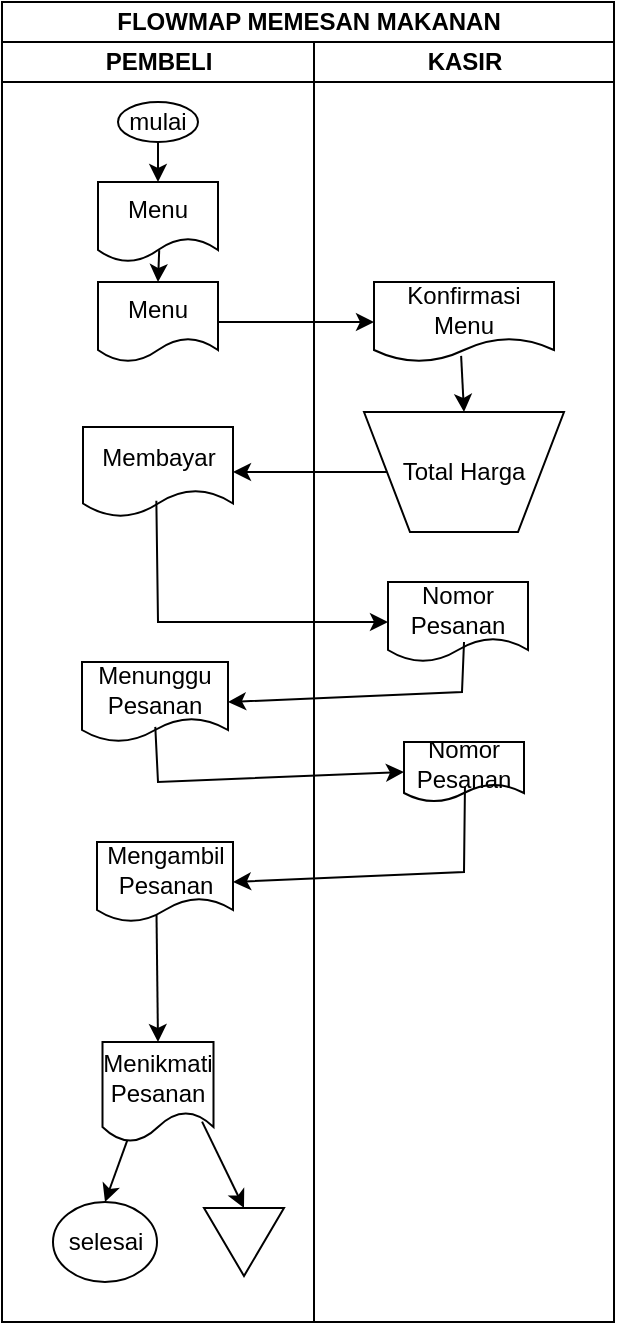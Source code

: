 <mxfile version="24.7.6">
  <diagram name="Page-1" id="uLX01WoLa7j1YR0ZDCTx">
    <mxGraphModel dx="1193" dy="740" grid="1" gridSize="10" guides="1" tooltips="1" connect="1" arrows="1" fold="1" page="1" pageScale="1" pageWidth="850" pageHeight="1100" math="0" shadow="0">
      <root>
        <mxCell id="0" />
        <mxCell id="1" parent="0" />
        <mxCell id="nEaDq3PT5a8Hs3dub6jM-1" value="FLOWMAP MEMESAN MAKANAN" style="swimlane;childLayout=stackLayout;resizeParent=1;resizeParentMax=0;startSize=20;html=1;" vertex="1" parent="1">
          <mxGeometry x="250" y="100" width="306" height="660" as="geometry" />
        </mxCell>
        <mxCell id="nEaDq3PT5a8Hs3dub6jM-2" value="PEMBELI" style="swimlane;startSize=20;html=1;" vertex="1" parent="nEaDq3PT5a8Hs3dub6jM-1">
          <mxGeometry y="20" width="156" height="640" as="geometry" />
        </mxCell>
        <mxCell id="nEaDq3PT5a8Hs3dub6jM-5" value="mulai" style="ellipse;whiteSpace=wrap;html=1;" vertex="1" parent="nEaDq3PT5a8Hs3dub6jM-2">
          <mxGeometry x="58" y="30" width="40" height="20" as="geometry" />
        </mxCell>
        <mxCell id="nEaDq3PT5a8Hs3dub6jM-12" value="" style="endArrow=classic;html=1;rounded=0;exitX=0.5;exitY=1;exitDx=0;exitDy=0;entryX=0.5;entryY=0;entryDx=0;entryDy=0;" edge="1" parent="nEaDq3PT5a8Hs3dub6jM-2" source="nEaDq3PT5a8Hs3dub6jM-5" target="nEaDq3PT5a8Hs3dub6jM-34">
          <mxGeometry width="50" height="50" relative="1" as="geometry">
            <mxPoint x="-130" y="70" as="sourcePoint" />
            <mxPoint x="78.0" y="70" as="targetPoint" />
          </mxGeometry>
        </mxCell>
        <mxCell id="nEaDq3PT5a8Hs3dub6jM-13" value="" style="endArrow=classic;html=1;rounded=0;exitX=0.51;exitY=0.852;exitDx=0;exitDy=0;entryX=0.5;entryY=0;entryDx=0;entryDy=0;exitPerimeter=0;" edge="1" parent="nEaDq3PT5a8Hs3dub6jM-2" source="nEaDq3PT5a8Hs3dub6jM-34" target="nEaDq3PT5a8Hs3dub6jM-35">
          <mxGeometry width="50" height="50" relative="1" as="geometry">
            <mxPoint x="78.0" y="100" as="sourcePoint" />
            <mxPoint x="78" y="120" as="targetPoint" />
          </mxGeometry>
        </mxCell>
        <mxCell id="nEaDq3PT5a8Hs3dub6jM-28" value="" style="endArrow=classic;html=1;rounded=0;exitX=0.437;exitY=0.829;exitDx=0;exitDy=0;entryX=0.5;entryY=0;entryDx=0;entryDy=0;exitPerimeter=0;" edge="1" parent="nEaDq3PT5a8Hs3dub6jM-2" source="nEaDq3PT5a8Hs3dub6jM-56" target="nEaDq3PT5a8Hs3dub6jM-57">
          <mxGeometry width="50" height="50" relative="1" as="geometry">
            <mxPoint x="78" y="450" as="sourcePoint" />
            <mxPoint x="78" y="500" as="targetPoint" />
          </mxGeometry>
        </mxCell>
        <mxCell id="nEaDq3PT5a8Hs3dub6jM-30" value="selesai" style="ellipse;whiteSpace=wrap;html=1;" vertex="1" parent="nEaDq3PT5a8Hs3dub6jM-2">
          <mxGeometry x="25.5" y="580" width="52" height="40" as="geometry" />
        </mxCell>
        <mxCell id="nEaDq3PT5a8Hs3dub6jM-31" value="" style="triangle;whiteSpace=wrap;html=1;rotation=90;" vertex="1" parent="nEaDq3PT5a8Hs3dub6jM-2">
          <mxGeometry x="104" y="580" width="34" height="40" as="geometry" />
        </mxCell>
        <mxCell id="nEaDq3PT5a8Hs3dub6jM-32" value="" style="endArrow=classic;html=1;rounded=0;exitX=0.228;exitY=0.968;exitDx=0;exitDy=0;entryX=0.5;entryY=0;entryDx=0;entryDy=0;exitPerimeter=0;" edge="1" parent="nEaDq3PT5a8Hs3dub6jM-2" source="nEaDq3PT5a8Hs3dub6jM-57" target="nEaDq3PT5a8Hs3dub6jM-30">
          <mxGeometry width="50" height="50" relative="1" as="geometry">
            <mxPoint x="48" y="560" as="sourcePoint" />
            <mxPoint x="-40" y="520" as="targetPoint" />
          </mxGeometry>
        </mxCell>
        <mxCell id="nEaDq3PT5a8Hs3dub6jM-33" value="" style="endArrow=classic;html=1;rounded=0;exitX=0.897;exitY=0.796;exitDx=0;exitDy=0;entryX=0;entryY=0.5;entryDx=0;entryDy=0;exitPerimeter=0;" edge="1" parent="nEaDq3PT5a8Hs3dub6jM-2" source="nEaDq3PT5a8Hs3dub6jM-57" target="nEaDq3PT5a8Hs3dub6jM-31">
          <mxGeometry width="50" height="50" relative="1" as="geometry">
            <mxPoint x="108" y="560" as="sourcePoint" />
            <mxPoint x="-50" y="560" as="targetPoint" />
          </mxGeometry>
        </mxCell>
        <mxCell id="nEaDq3PT5a8Hs3dub6jM-34" value="Menu" style="shape=document;whiteSpace=wrap;html=1;boundedLbl=1;" vertex="1" parent="nEaDq3PT5a8Hs3dub6jM-2">
          <mxGeometry x="48" y="70" width="60" height="40" as="geometry" />
        </mxCell>
        <mxCell id="nEaDq3PT5a8Hs3dub6jM-35" value="Menu" style="shape=document;whiteSpace=wrap;html=1;boundedLbl=1;" vertex="1" parent="nEaDq3PT5a8Hs3dub6jM-2">
          <mxGeometry x="48" y="120" width="60" height="40" as="geometry" />
        </mxCell>
        <mxCell id="nEaDq3PT5a8Hs3dub6jM-47" value="Membayar" style="shape=document;whiteSpace=wrap;html=1;boundedLbl=1;" vertex="1" parent="nEaDq3PT5a8Hs3dub6jM-2">
          <mxGeometry x="40.5" y="192.5" width="75" height="45" as="geometry" />
        </mxCell>
        <mxCell id="nEaDq3PT5a8Hs3dub6jM-54" value="Menunggu Pesanan" style="shape=document;whiteSpace=wrap;html=1;boundedLbl=1;" vertex="1" parent="nEaDq3PT5a8Hs3dub6jM-2">
          <mxGeometry x="40" y="310" width="73" height="40" as="geometry" />
        </mxCell>
        <mxCell id="nEaDq3PT5a8Hs3dub6jM-56" value="Mengambil Pesanan" style="shape=document;whiteSpace=wrap;html=1;boundedLbl=1;" vertex="1" parent="nEaDq3PT5a8Hs3dub6jM-2">
          <mxGeometry x="47.5" y="400" width="68" height="40" as="geometry" />
        </mxCell>
        <mxCell id="nEaDq3PT5a8Hs3dub6jM-57" value="Menikmati Pesanan" style="shape=document;whiteSpace=wrap;html=1;boundedLbl=1;" vertex="1" parent="nEaDq3PT5a8Hs3dub6jM-2">
          <mxGeometry x="50.25" y="500" width="55.5" height="50" as="geometry" />
        </mxCell>
        <mxCell id="nEaDq3PT5a8Hs3dub6jM-3" value="KASIR" style="swimlane;startSize=20;html=1;" vertex="1" parent="nEaDq3PT5a8Hs3dub6jM-1">
          <mxGeometry x="156" y="20" width="150" height="640" as="geometry" />
        </mxCell>
        <mxCell id="nEaDq3PT5a8Hs3dub6jM-39" value="Konfirmasi Menu" style="shape=document;whiteSpace=wrap;html=1;boundedLbl=1;" vertex="1" parent="nEaDq3PT5a8Hs3dub6jM-3">
          <mxGeometry x="30" y="120" width="90" height="40" as="geometry" />
        </mxCell>
        <mxCell id="nEaDq3PT5a8Hs3dub6jM-42" value="Total Harga" style="verticalLabelPosition=middle;verticalAlign=middle;html=1;shape=trapezoid;perimeter=trapezoidPerimeter;whiteSpace=wrap;size=0.23;arcSize=10;flipV=1;labelPosition=center;align=center;" vertex="1" parent="nEaDq3PT5a8Hs3dub6jM-3">
          <mxGeometry x="25" y="185" width="100" height="60" as="geometry" />
        </mxCell>
        <mxCell id="nEaDq3PT5a8Hs3dub6jM-51" value="" style="endArrow=classic;html=1;rounded=0;exitX=0.484;exitY=0.924;exitDx=0;exitDy=0;exitPerimeter=0;entryX=0.5;entryY=0;entryDx=0;entryDy=0;" edge="1" parent="nEaDq3PT5a8Hs3dub6jM-3" source="nEaDq3PT5a8Hs3dub6jM-39" target="nEaDq3PT5a8Hs3dub6jM-42">
          <mxGeometry width="50" height="50" relative="1" as="geometry">
            <mxPoint x="254" y="200" as="sourcePoint" />
            <mxPoint x="304" y="150" as="targetPoint" />
          </mxGeometry>
        </mxCell>
        <mxCell id="nEaDq3PT5a8Hs3dub6jM-52" value="Nomor Pesanan" style="shape=document;whiteSpace=wrap;html=1;boundedLbl=1;" vertex="1" parent="nEaDq3PT5a8Hs3dub6jM-3">
          <mxGeometry x="37" y="270" width="70" height="40" as="geometry" />
        </mxCell>
        <mxCell id="nEaDq3PT5a8Hs3dub6jM-55" value="Nomor Pesanan" style="shape=document;whiteSpace=wrap;html=1;boundedLbl=1;" vertex="1" parent="nEaDq3PT5a8Hs3dub6jM-3">
          <mxGeometry x="45" y="350" width="60" height="30" as="geometry" />
        </mxCell>
        <mxCell id="nEaDq3PT5a8Hs3dub6jM-18" value="" style="endArrow=classic;html=1;rounded=0;entryX=0;entryY=0.5;entryDx=0;entryDy=0;exitX=0.489;exitY=0.819;exitDx=0;exitDy=0;exitPerimeter=0;" edge="1" parent="nEaDq3PT5a8Hs3dub6jM-1" source="nEaDq3PT5a8Hs3dub6jM-47" target="nEaDq3PT5a8Hs3dub6jM-52">
          <mxGeometry width="50" height="50" relative="1" as="geometry">
            <mxPoint x="78" y="260" as="sourcePoint" />
            <mxPoint x="178.5" y="310" as="targetPoint" />
            <Array as="points">
              <mxPoint x="78" y="310" />
            </Array>
          </mxGeometry>
        </mxCell>
        <mxCell id="nEaDq3PT5a8Hs3dub6jM-20" value="" style="endArrow=classic;html=1;rounded=0;exitX=0.543;exitY=0.75;exitDx=0;exitDy=0;entryX=1;entryY=0.5;entryDx=0;entryDy=0;exitPerimeter=0;" edge="1" parent="nEaDq3PT5a8Hs3dub6jM-1" source="nEaDq3PT5a8Hs3dub6jM-52" target="nEaDq3PT5a8Hs3dub6jM-54">
          <mxGeometry width="50" height="50" relative="1" as="geometry">
            <mxPoint x="231" y="330" as="sourcePoint" />
            <mxPoint x="134.75" y="350" as="targetPoint" />
            <Array as="points">
              <mxPoint x="230" y="345" />
            </Array>
          </mxGeometry>
        </mxCell>
        <mxCell id="nEaDq3PT5a8Hs3dub6jM-26" value="" style="endArrow=classic;html=1;rounded=0;exitX=0.502;exitY=0.811;exitDx=0;exitDy=0;entryX=0;entryY=0.5;entryDx=0;entryDy=0;exitPerimeter=0;" edge="1" parent="nEaDq3PT5a8Hs3dub6jM-1" source="nEaDq3PT5a8Hs3dub6jM-54" target="nEaDq3PT5a8Hs3dub6jM-55">
          <mxGeometry width="50" height="50" relative="1" as="geometry">
            <mxPoint x="78" y="370" as="sourcePoint" />
            <mxPoint x="186" y="390" as="targetPoint" />
            <Array as="points">
              <mxPoint x="78" y="390" />
            </Array>
          </mxGeometry>
        </mxCell>
        <mxCell id="nEaDq3PT5a8Hs3dub6jM-27" value="" style="endArrow=classic;html=1;rounded=0;exitX=0.508;exitY=0.74;exitDx=0;exitDy=0;entryX=1;entryY=0.5;entryDx=0;entryDy=0;exitPerimeter=0;" edge="1" parent="nEaDq3PT5a8Hs3dub6jM-1" source="nEaDq3PT5a8Hs3dub6jM-55" target="nEaDq3PT5a8Hs3dub6jM-56">
          <mxGeometry width="50" height="50" relative="1" as="geometry">
            <mxPoint x="234.75" y="410" as="sourcePoint" />
            <mxPoint x="138" y="440" as="targetPoint" />
            <Array as="points">
              <mxPoint x="231" y="435" />
            </Array>
          </mxGeometry>
        </mxCell>
        <mxCell id="nEaDq3PT5a8Hs3dub6jM-40" style="edgeStyle=orthogonalEdgeStyle;rounded=0;orthogonalLoop=1;jettySize=auto;html=1;entryX=0;entryY=0.5;entryDx=0;entryDy=0;" edge="1" parent="nEaDq3PT5a8Hs3dub6jM-1" source="nEaDq3PT5a8Hs3dub6jM-35" target="nEaDq3PT5a8Hs3dub6jM-39">
          <mxGeometry relative="1" as="geometry" />
        </mxCell>
        <mxCell id="nEaDq3PT5a8Hs3dub6jM-16" value="" style="endArrow=classic;html=1;rounded=0;exitX=0;exitY=0.5;exitDx=0;exitDy=0;entryX=1;entryY=0.5;entryDx=0;entryDy=0;" edge="1" parent="nEaDq3PT5a8Hs3dub6jM-1" source="nEaDq3PT5a8Hs3dub6jM-42" target="nEaDq3PT5a8Hs3dub6jM-47">
          <mxGeometry width="50" height="50" relative="1" as="geometry">
            <mxPoint x="410" y="395" as="sourcePoint" />
            <mxPoint x="130.5" y="235" as="targetPoint" />
          </mxGeometry>
        </mxCell>
      </root>
    </mxGraphModel>
  </diagram>
</mxfile>
